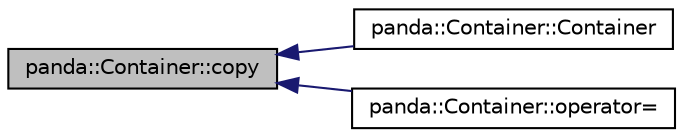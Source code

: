 digraph "panda::Container::copy"
{
 // INTERACTIVE_SVG=YES
  edge [fontname="Helvetica",fontsize="10",labelfontname="Helvetica",labelfontsize="10"];
  node [fontname="Helvetica",fontsize="10",shape=record];
  rankdir="LR";
  Node1 [label="panda::Container::copy",height=0.2,width=0.4,color="black", fillcolor="grey75", style="filled" fontcolor="black"];
  Node1 -> Node2 [dir="back",color="midnightblue",fontsize="10",style="solid"];
  Node2 [label="panda::Container::Container",height=0.2,width=0.4,color="black", fillcolor="white", style="filled",URL="$classpanda_1_1Container.html#aec587dc1a3991463ce002ee9cb82cb08"];
  Node1 -> Node3 [dir="back",color="midnightblue",fontsize="10",style="solid"];
  Node3 [label="panda::Container::operator=",height=0.2,width=0.4,color="black", fillcolor="white", style="filled",URL="$classpanda_1_1Container.html#a12c1ec82df87e7bb377788c76ba07891"];
}
